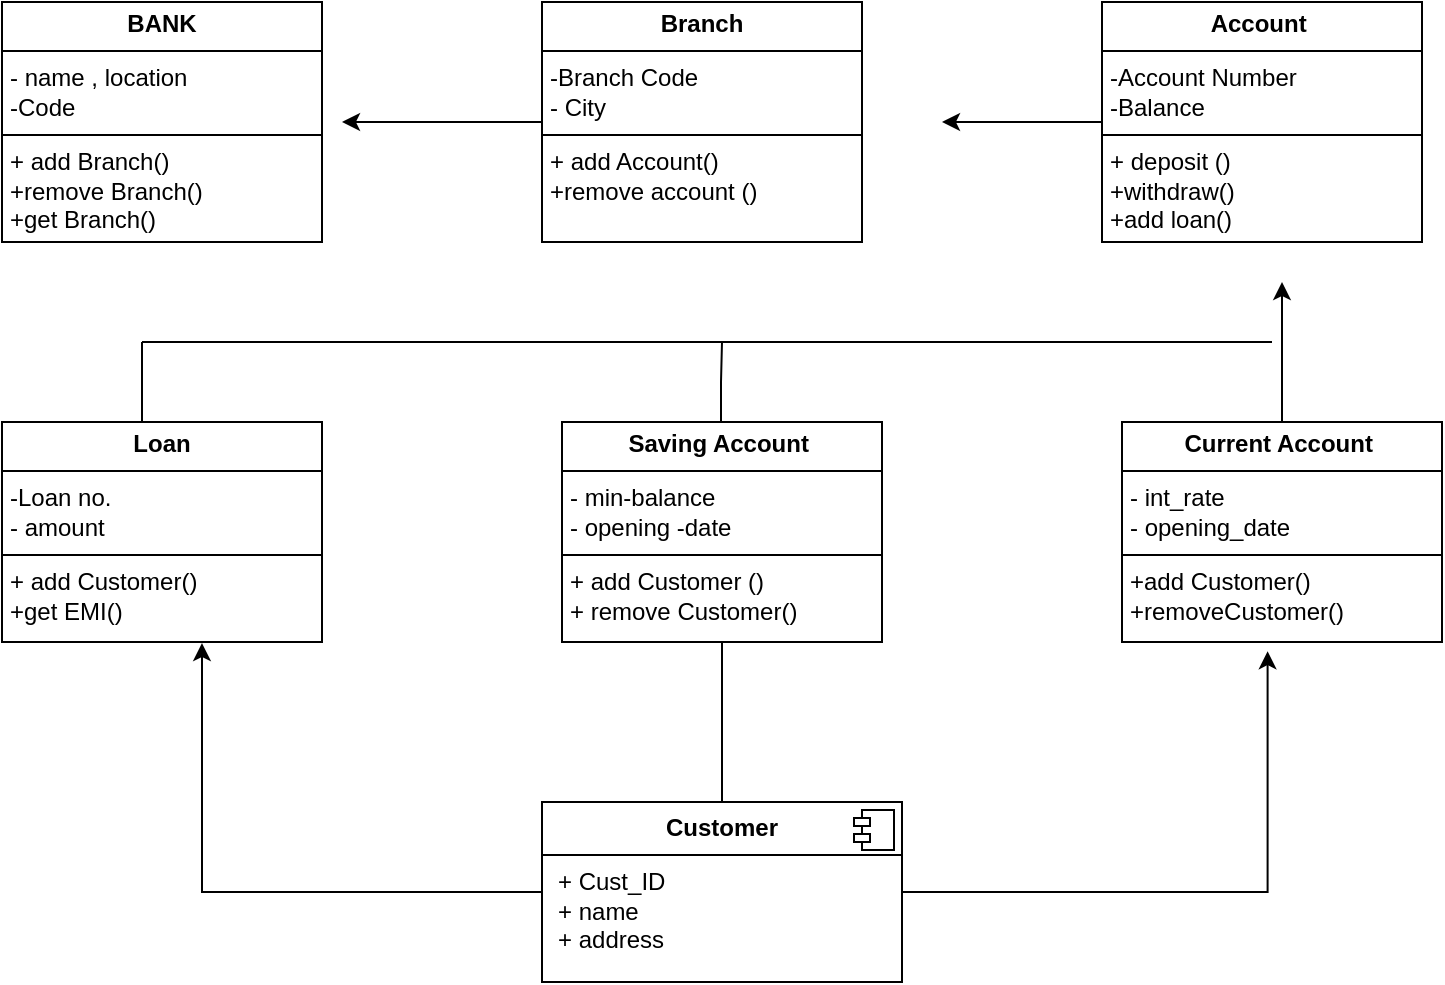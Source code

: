 <mxfile version="28.0.7">
  <diagram name="Page-1" id="xrM3Eo63MXyi-xUkipe8">
    <mxGraphModel grid="1" page="1" gridSize="10" guides="1" tooltips="1" connect="1" arrows="1" fold="1" pageScale="1" pageWidth="850" pageHeight="1100" math="0" shadow="0">
      <root>
        <mxCell id="0" />
        <mxCell id="1" parent="0" />
        <mxCell id="DnNOP1N1tkVEXEHgrVgr-1" value="&lt;p style=&quot;margin:0px;margin-top:4px;text-align:center;&quot;&gt;&lt;b&gt;BANK&lt;/b&gt;&lt;/p&gt;&lt;hr size=&quot;1&quot; style=&quot;border-style:solid;&quot;&gt;&lt;p style=&quot;margin:0px;margin-left:4px;&quot;&gt;- name , location&lt;/p&gt;&lt;p style=&quot;margin:0px;margin-left:4px;&quot;&gt;-Code&amp;nbsp;&lt;/p&gt;&lt;hr size=&quot;1&quot; style=&quot;border-style:solid;&quot;&gt;&lt;p style=&quot;margin:0px;margin-left:4px;&quot;&gt;+ add Branch()&lt;/p&gt;&lt;p style=&quot;margin:0px;margin-left:4px;&quot;&gt;+remove Branch()&lt;/p&gt;&lt;p style=&quot;margin:0px;margin-left:4px;&quot;&gt;+get Branch()&lt;/p&gt;&lt;p style=&quot;margin:0px;margin-left:4px;&quot;&gt;&lt;br&gt;&lt;/p&gt;&lt;p style=&quot;margin:0px;margin-left:4px;&quot;&gt;&lt;br&gt;&lt;/p&gt;" style="verticalAlign=top;align=left;overflow=fill;html=1;whiteSpace=wrap;" vertex="1" parent="1">
          <mxGeometry x="50" y="40" width="160" height="120" as="geometry" />
        </mxCell>
        <mxCell id="DnNOP1N1tkVEXEHgrVgr-2" value="&lt;p style=&quot;margin:0px;margin-top:4px;text-align:center;&quot;&gt;&lt;b&gt;Loan&lt;/b&gt;&lt;/p&gt;&lt;hr size=&quot;1&quot; style=&quot;border-style:solid;&quot;&gt;&lt;p style=&quot;margin:0px;margin-left:4px;&quot;&gt;-Loan no.&lt;/p&gt;&lt;p style=&quot;margin:0px;margin-left:4px;&quot;&gt;- amount&amp;nbsp;&lt;/p&gt;&lt;hr size=&quot;1&quot; style=&quot;border-style:solid;&quot;&gt;&lt;p style=&quot;margin:0px;margin-left:4px;&quot;&gt;+ add Customer()&lt;/p&gt;&lt;p style=&quot;margin:0px;margin-left:4px;&quot;&gt;+get EMI()&lt;/p&gt;" style="verticalAlign=top;align=left;overflow=fill;html=1;whiteSpace=wrap;" vertex="1" parent="1">
          <mxGeometry x="50" y="250" width="160" height="110" as="geometry" />
        </mxCell>
        <mxCell id="DnNOP1N1tkVEXEHgrVgr-11" style="edgeStyle=orthogonalEdgeStyle;rounded=0;orthogonalLoop=1;jettySize=auto;html=1;" edge="1" parent="1" source="DnNOP1N1tkVEXEHgrVgr-3">
          <mxGeometry relative="1" as="geometry">
            <mxPoint x="220" y="100" as="targetPoint" />
          </mxGeometry>
        </mxCell>
        <mxCell id="DnNOP1N1tkVEXEHgrVgr-3" value="&lt;p style=&quot;margin:0px;margin-top:4px;text-align:center;&quot;&gt;&lt;b&gt;Branch&lt;/b&gt;&lt;/p&gt;&lt;hr size=&quot;1&quot; style=&quot;border-style:solid;&quot;&gt;&lt;p style=&quot;margin:0px;margin-left:4px;&quot;&gt;-Branch Code&lt;/p&gt;&lt;p style=&quot;margin:0px;margin-left:4px;&quot;&gt;- City&lt;/p&gt;&lt;hr size=&quot;1&quot; style=&quot;border-style:solid;&quot;&gt;&lt;p style=&quot;margin:0px;margin-left:4px;&quot;&gt;+ add Account()&lt;/p&gt;&lt;p style=&quot;margin:0px;margin-left:4px;&quot;&gt;+remove account ()&lt;/p&gt;" style="verticalAlign=top;align=left;overflow=fill;html=1;whiteSpace=wrap;" vertex="1" parent="1">
          <mxGeometry x="320" y="40" width="160" height="120" as="geometry" />
        </mxCell>
        <mxCell id="DnNOP1N1tkVEXEHgrVgr-13" value="" style="edgeStyle=orthogonalEdgeStyle;rounded=0;orthogonalLoop=1;jettySize=auto;html=1;" edge="1" parent="1" source="DnNOP1N1tkVEXEHgrVgr-4">
          <mxGeometry relative="1" as="geometry">
            <mxPoint x="520" y="100" as="targetPoint" />
          </mxGeometry>
        </mxCell>
        <mxCell id="DnNOP1N1tkVEXEHgrVgr-4" value="&lt;p style=&quot;margin:0px;margin-top:4px;text-align:center;&quot;&gt;&lt;b&gt;Account&amp;nbsp;&lt;/b&gt;&lt;/p&gt;&lt;hr size=&quot;1&quot; style=&quot;border-style:solid;&quot;&gt;&lt;p style=&quot;margin:0px;margin-left:4px;&quot;&gt;-Account Number&amp;nbsp;&lt;/p&gt;&lt;p style=&quot;margin:0px;margin-left:4px;&quot;&gt;-Balance&amp;nbsp;&lt;/p&gt;&lt;hr size=&quot;1&quot; style=&quot;border-style:solid;&quot;&gt;&lt;p style=&quot;margin:0px;margin-left:4px;&quot;&gt;+ deposit ()&lt;/p&gt;&lt;p style=&quot;margin:0px;margin-left:4px;&quot;&gt;+withdraw()&lt;/p&gt;&lt;p style=&quot;margin:0px;margin-left:4px;&quot;&gt;+add loan()&lt;/p&gt;" style="verticalAlign=top;align=left;overflow=fill;html=1;whiteSpace=wrap;" vertex="1" parent="1">
          <mxGeometry x="600" y="40" width="160" height="120" as="geometry" />
        </mxCell>
        <mxCell id="DnNOP1N1tkVEXEHgrVgr-5" value="&lt;p style=&quot;margin:0px;margin-top:4px;text-align:center;&quot;&gt;&lt;b&gt;Saving Account&amp;nbsp;&lt;/b&gt;&lt;/p&gt;&lt;hr size=&quot;1&quot; style=&quot;border-style:solid;&quot;&gt;&lt;p style=&quot;margin:0px;margin-left:4px;&quot;&gt;- min-balance&lt;/p&gt;&lt;p style=&quot;margin:0px;margin-left:4px;&quot;&gt;- opening -date&amp;nbsp;&lt;/p&gt;&lt;hr size=&quot;1&quot; style=&quot;border-style:solid;&quot;&gt;&lt;p style=&quot;margin:0px;margin-left:4px;&quot;&gt;+ add Customer ()&lt;/p&gt;&lt;p style=&quot;margin:0px;margin-left:4px;&quot;&gt;+ remove Customer()&lt;/p&gt;" style="verticalAlign=top;align=left;overflow=fill;html=1;whiteSpace=wrap;" vertex="1" parent="1">
          <mxGeometry x="330" y="250" width="160" height="110" as="geometry" />
        </mxCell>
        <mxCell id="DnNOP1N1tkVEXEHgrVgr-14" value="" style="edgeStyle=orthogonalEdgeStyle;rounded=0;orthogonalLoop=1;jettySize=auto;html=1;" edge="1" parent="1" source="DnNOP1N1tkVEXEHgrVgr-6">
          <mxGeometry relative="1" as="geometry">
            <mxPoint x="690" y="180" as="targetPoint" />
            <Array as="points">
              <mxPoint x="690" y="200" />
              <mxPoint x="690" y="200" />
            </Array>
          </mxGeometry>
        </mxCell>
        <mxCell id="DnNOP1N1tkVEXEHgrVgr-6" value="&lt;p style=&quot;margin:0px;margin-top:4px;text-align:center;&quot;&gt;&lt;b&gt;Current Account&amp;nbsp;&lt;/b&gt;&lt;/p&gt;&lt;hr size=&quot;1&quot; style=&quot;border-style:solid;&quot;&gt;&lt;p style=&quot;margin:0px;margin-left:4px;&quot;&gt;- int_rate&lt;/p&gt;&lt;p style=&quot;margin:0px;margin-left:4px;&quot;&gt;- opening_date&lt;/p&gt;&lt;hr size=&quot;1&quot; style=&quot;border-style:solid;&quot;&gt;&lt;p style=&quot;margin:0px;margin-left:4px;&quot;&gt;+add Customer()&lt;/p&gt;&lt;p style=&quot;margin:0px;margin-left:4px;&quot;&gt;+removeCustomer()&lt;/p&gt;" style="verticalAlign=top;align=left;overflow=fill;html=1;whiteSpace=wrap;" vertex="1" parent="1">
          <mxGeometry x="610" y="250" width="160" height="110" as="geometry" />
        </mxCell>
        <mxCell id="DnNOP1N1tkVEXEHgrVgr-27" value="" style="edgeStyle=orthogonalEdgeStyle;rounded=0;orthogonalLoop=1;jettySize=auto;html=1;entryX=0.625;entryY=1.005;entryDx=0;entryDy=0;entryPerimeter=0;" edge="1" parent="1" source="DnNOP1N1tkVEXEHgrVgr-7" target="DnNOP1N1tkVEXEHgrVgr-2">
          <mxGeometry relative="1" as="geometry">
            <mxPoint x="210" y="485" as="targetPoint" />
          </mxGeometry>
        </mxCell>
        <mxCell id="DnNOP1N1tkVEXEHgrVgr-29" value="" style="edgeStyle=orthogonalEdgeStyle;rounded=0;orthogonalLoop=1;jettySize=auto;html=1;entryX=0.455;entryY=1.042;entryDx=0;entryDy=0;entryPerimeter=0;" edge="1" parent="1" source="DnNOP1N1tkVEXEHgrVgr-7" target="DnNOP1N1tkVEXEHgrVgr-6">
          <mxGeometry relative="1" as="geometry">
            <mxPoint x="610" y="485" as="targetPoint" />
          </mxGeometry>
        </mxCell>
        <mxCell id="DnNOP1N1tkVEXEHgrVgr-7" value="&lt;p style=&quot;margin:0px;margin-top:6px;text-align:center;&quot;&gt;&lt;b&gt;Customer&lt;/b&gt;&lt;/p&gt;&lt;hr size=&quot;1&quot; style=&quot;border-style:solid;&quot;&gt;&lt;p style=&quot;margin:0px;margin-left:8px;&quot;&gt;+ Cust_ID&lt;br&gt;+ name&lt;/p&gt;&lt;p style=&quot;margin:0px;margin-left:8px;&quot;&gt;+ address&lt;/p&gt;" style="align=left;overflow=fill;html=1;dropTarget=0;whiteSpace=wrap;" vertex="1" parent="1">
          <mxGeometry x="320" y="440" width="180" height="90" as="geometry" />
        </mxCell>
        <mxCell id="DnNOP1N1tkVEXEHgrVgr-8" value="" style="shape=component;jettyWidth=8;jettyHeight=4;" vertex="1" parent="DnNOP1N1tkVEXEHgrVgr-7">
          <mxGeometry x="1" width="20" height="20" relative="1" as="geometry">
            <mxPoint x="-24" y="4" as="offset" />
          </mxGeometry>
        </mxCell>
        <mxCell id="DnNOP1N1tkVEXEHgrVgr-16" value="" style="endArrow=none;html=1;rounded=0;" edge="1" parent="1">
          <mxGeometry width="50" height="50" relative="1" as="geometry">
            <mxPoint x="120" y="210" as="sourcePoint" />
            <mxPoint x="685" y="210" as="targetPoint" />
            <Array as="points">
              <mxPoint x="405" y="210" />
            </Array>
          </mxGeometry>
        </mxCell>
        <mxCell id="DnNOP1N1tkVEXEHgrVgr-18" value="" style="endArrow=none;html=1;rounded=0;" edge="1" parent="1">
          <mxGeometry width="50" height="50" relative="1" as="geometry">
            <mxPoint x="120" y="250" as="sourcePoint" />
            <mxPoint x="120" y="210" as="targetPoint" />
          </mxGeometry>
        </mxCell>
        <mxCell id="DnNOP1N1tkVEXEHgrVgr-20" value="" style="endArrow=none;html=1;rounded=0;" edge="1" parent="1">
          <mxGeometry width="50" height="50" relative="1" as="geometry">
            <mxPoint x="409.5" y="250" as="sourcePoint" />
            <mxPoint x="410" y="210" as="targetPoint" />
            <Array as="points">
              <mxPoint x="409.5" y="230" />
            </Array>
          </mxGeometry>
        </mxCell>
        <mxCell id="DnNOP1N1tkVEXEHgrVgr-21" value="" style="endArrow=none;html=1;rounded=0;exitX=0.5;exitY=1;exitDx=0;exitDy=0;" edge="1" parent="1" source="DnNOP1N1tkVEXEHgrVgr-5">
          <mxGeometry width="50" height="50" relative="1" as="geometry">
            <mxPoint x="420" y="390" as="sourcePoint" />
            <mxPoint x="410" y="440" as="targetPoint" />
            <Array as="points" />
          </mxGeometry>
        </mxCell>
      </root>
    </mxGraphModel>
  </diagram>
</mxfile>
